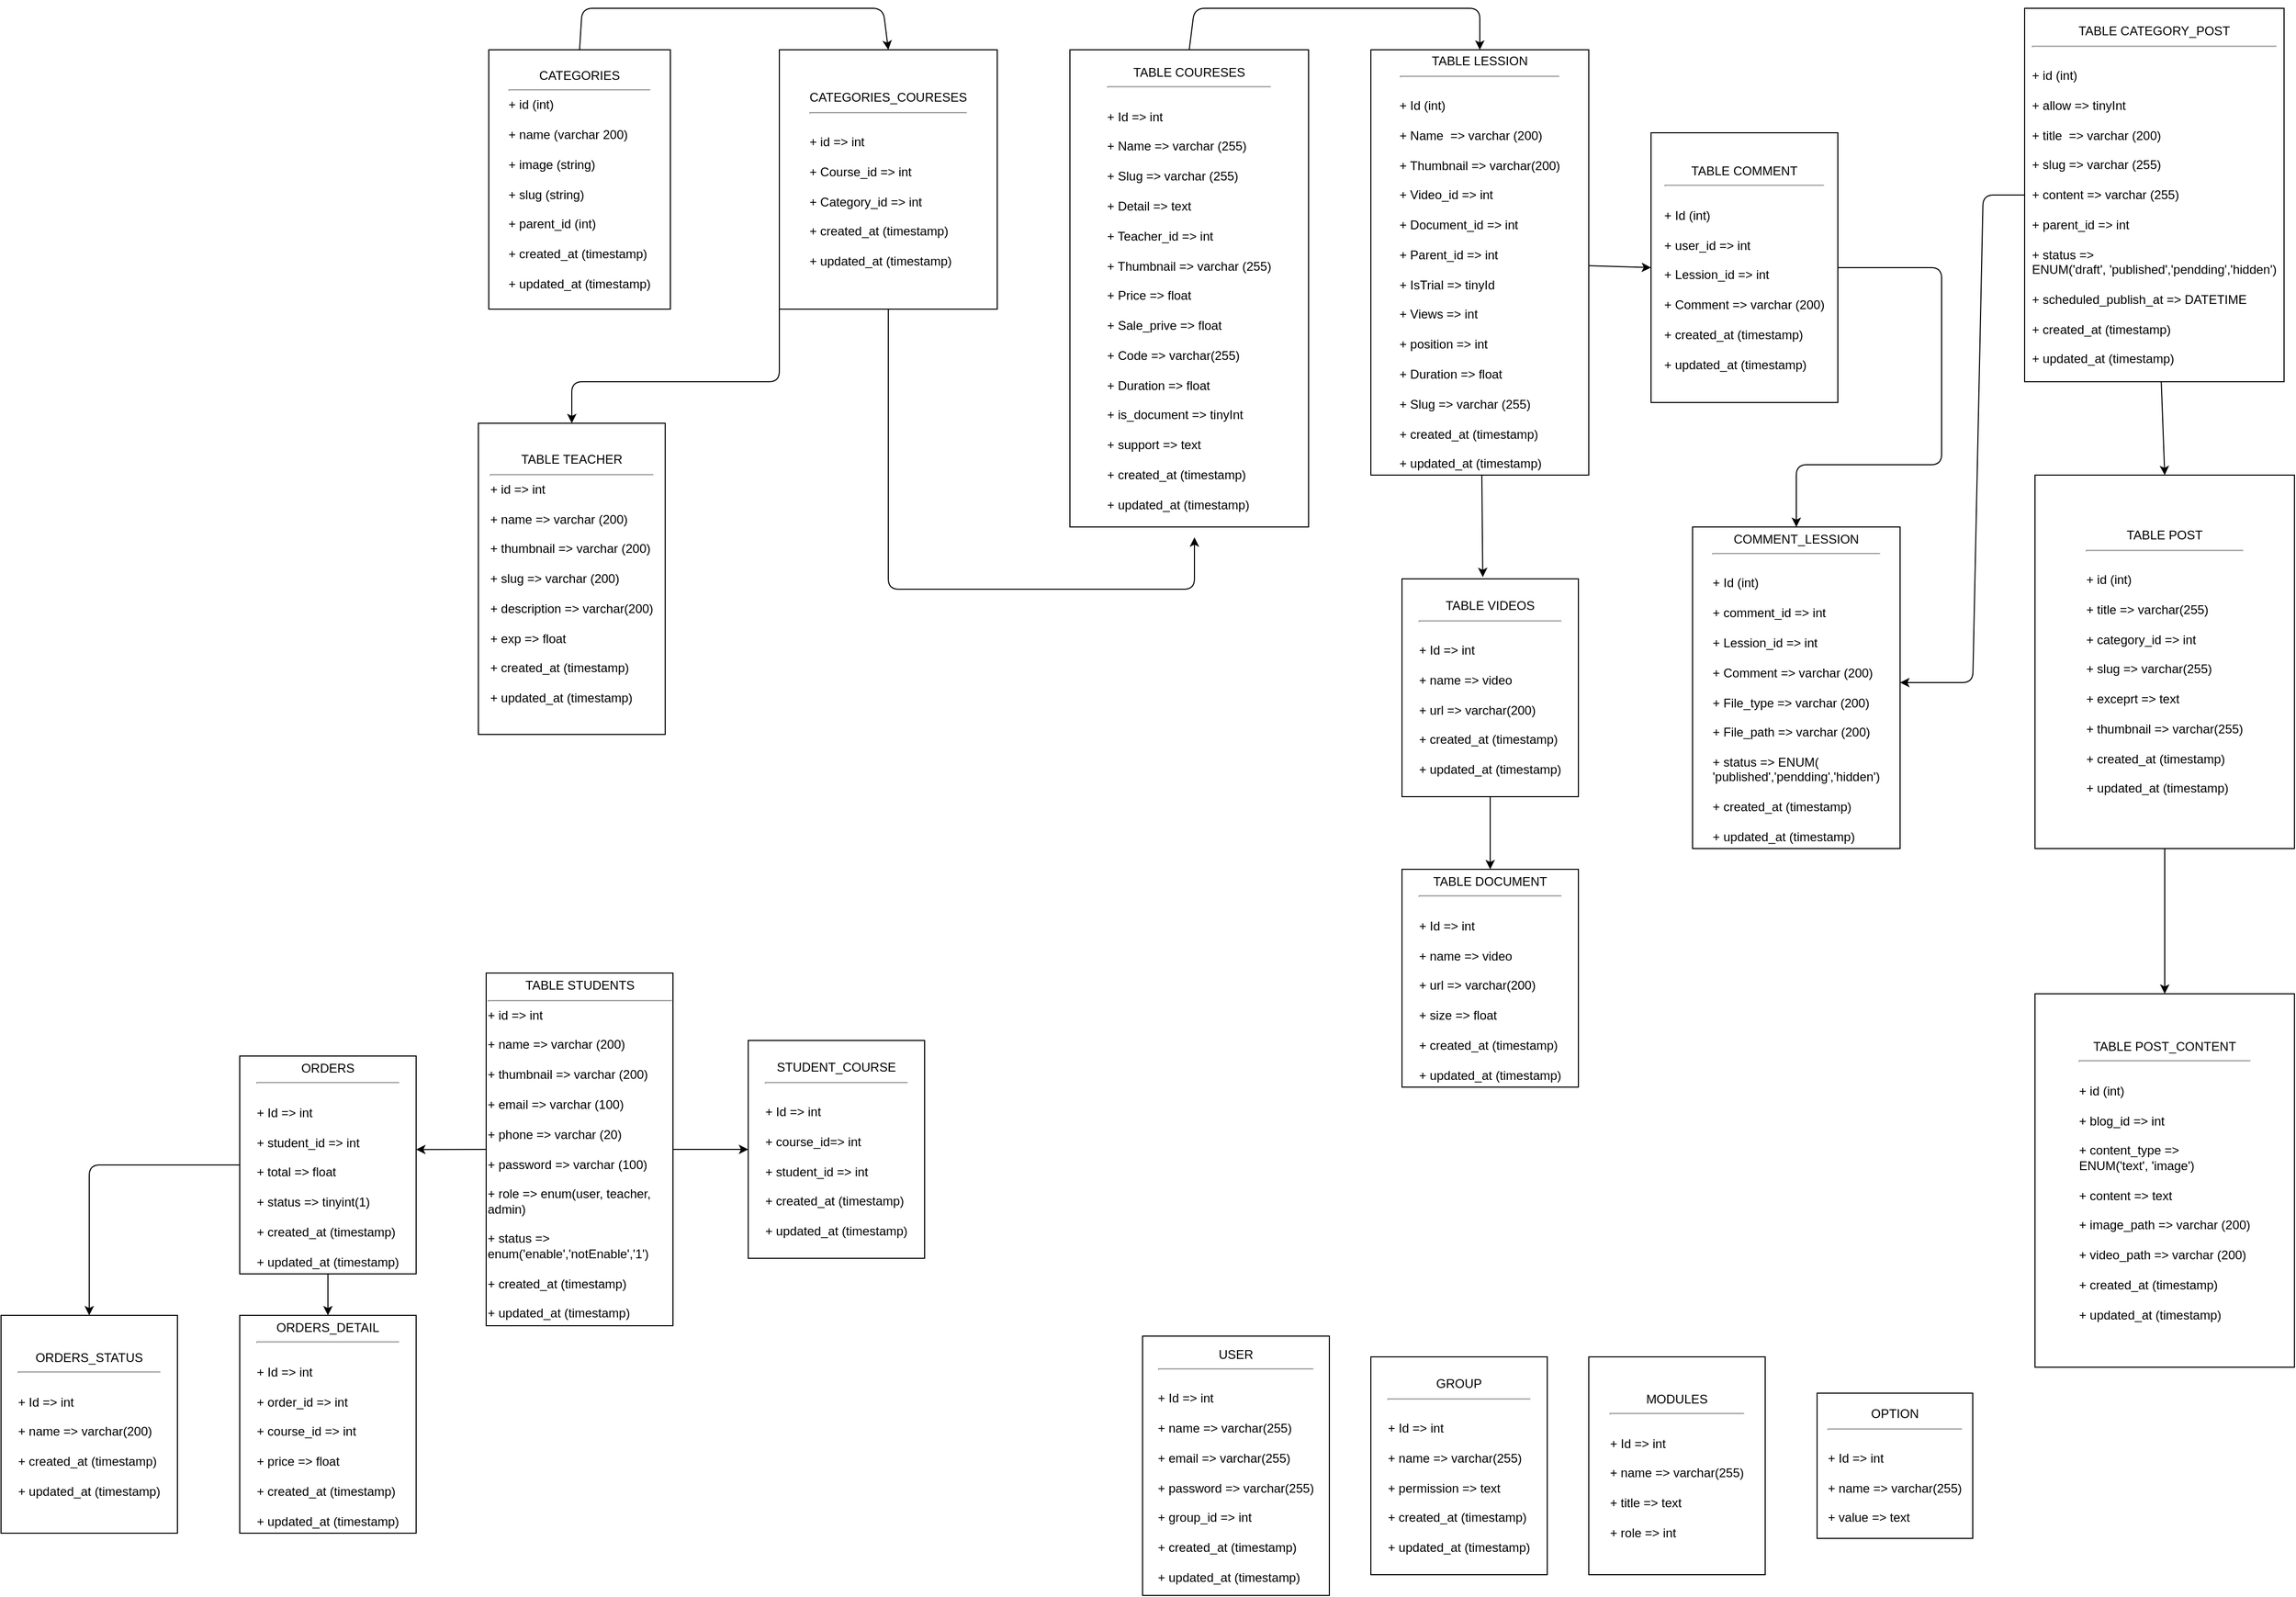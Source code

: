 <mxfile>
    <diagram id="4vdJWNgNjMjWWWtosURu" name="Page-1">
        <mxGraphModel dx="2766" dy="804" grid="1" gridSize="10" guides="1" tooltips="1" connect="1" arrows="1" fold="1" page="1" pageScale="1" pageWidth="850" pageHeight="1100" math="0" shadow="0">
            <root>
                <mxCell id="0"/>
                <mxCell id="1" parent="0"/>
                <mxCell id="6" style="edgeStyle=none;html=1;exitX=0.5;exitY=0;exitDx=0;exitDy=0;entryX=0.5;entryY=0;entryDx=0;entryDy=0;" parent="1" source="2" target="5" edge="1">
                    <mxGeometry relative="1" as="geometry">
                        <Array as="points">
                            <mxPoint x="-350" y="40"/>
                            <mxPoint x="-60" y="40"/>
                        </Array>
                    </mxGeometry>
                </mxCell>
                <mxCell id="2" value="&lt;div style=&quot;&quot;&gt;&lt;div style=&quot;&quot;&gt;&lt;span style=&quot;background-color: initial;&quot;&gt;CATEGORIES&lt;/span&gt;&lt;/div&gt;&lt;hr style=&quot;background-color: initial;&quot;&gt;&lt;span style=&quot;background-color: initial;&quot;&gt;&lt;div style=&quot;&quot;&gt;&lt;div style=&quot;text-align: left;&quot;&gt;&lt;span style=&quot;background-color: initial;&quot;&gt;+ id (int)&lt;/span&gt;&lt;/div&gt;&lt;div style=&quot;text-align: left;&quot;&gt;&lt;br&gt;&lt;/div&gt;&lt;span style=&quot;background-color: initial;&quot;&gt;&lt;div style=&quot;text-align: left;&quot;&gt;&lt;span style=&quot;background-color: initial;&quot;&gt;+ name (varchar 200)&lt;/span&gt;&lt;/div&gt;&lt;/span&gt;&lt;div style=&quot;text-align: left;&quot;&gt;&lt;br&gt;&lt;/div&gt;&lt;span style=&quot;background-color: initial;&quot;&gt;&lt;div style=&quot;text-align: left;&quot;&gt;&lt;span style=&quot;background-color: initial;&quot;&gt;+ image (string)&lt;/span&gt;&lt;/div&gt;&lt;/span&gt;&lt;div style=&quot;text-align: left;&quot;&gt;&lt;br&gt;&lt;/div&gt;&lt;span style=&quot;background-color: initial;&quot;&gt;&lt;div style=&quot;text-align: left;&quot;&gt;&lt;span style=&quot;background-color: initial;&quot;&gt;+ slug (string)&lt;/span&gt;&lt;/div&gt;&lt;/span&gt;&lt;div style=&quot;text-align: left;&quot;&gt;&lt;br&gt;&lt;/div&gt;&lt;span style=&quot;background-color: initial;&quot;&gt;&lt;div style=&quot;text-align: left;&quot;&gt;&lt;span style=&quot;background-color: initial;&quot;&gt;+ parent_id (int)&lt;/span&gt;&lt;/div&gt;&lt;/span&gt;&lt;div style=&quot;text-align: left;&quot;&gt;&lt;br&gt;&lt;/div&gt;&lt;span style=&quot;background-color: initial;&quot;&gt;&lt;div style=&quot;text-align: left;&quot;&gt;&lt;span style=&quot;background-color: initial;&quot;&gt;+ created_at (timestamp)&lt;/span&gt;&lt;/div&gt;&lt;/span&gt;&lt;div style=&quot;text-align: left;&quot;&gt;&lt;br&gt;&lt;/div&gt;&lt;span style=&quot;background-color: initial;&quot;&gt;&lt;div style=&quot;text-align: left;&quot;&gt;&lt;span style=&quot;background-color: initial;&quot;&gt;+ updated_at (timestamp)&lt;/span&gt;&lt;/div&gt;&lt;/span&gt;&lt;/div&gt;&lt;/span&gt;&lt;/div&gt;" style="rounded=0;whiteSpace=wrap;html=1;glass=0;align=center;" parent="1" vertex="1">
                    <mxGeometry x="-440" y="80" width="175" height="250" as="geometry"/>
                </mxCell>
                <mxCell id="11" style="edgeStyle=none;html=1;exitX=0.5;exitY=0;exitDx=0;exitDy=0;entryX=0.5;entryY=0;entryDx=0;entryDy=0;fontSize=12;" parent="1" source="3" target="4" edge="1">
                    <mxGeometry relative="1" as="geometry">
                        <Array as="points">
                            <mxPoint x="240" y="40"/>
                            <mxPoint x="515" y="40"/>
                        </Array>
                    </mxGeometry>
                </mxCell>
                <mxCell id="3" value="&lt;div style=&quot;&quot;&gt;&lt;span style=&quot;background-color: initial;&quot;&gt;TABLE COURESES&lt;/span&gt;&lt;/div&gt;&lt;hr&gt;&lt;div style=&quot;&quot;&gt;&lt;br&gt;&lt;/div&gt;&lt;div style=&quot;text-align: left;&quot;&gt;&lt;span style=&quot;background-color: initial;&quot;&gt;+ Id =&amp;gt; int&lt;/span&gt;&lt;/div&gt;&lt;div style=&quot;text-align: left;&quot;&gt;&lt;br&gt;&lt;/div&gt;&lt;div style=&quot;text-align: left;&quot;&gt;&lt;span style=&quot;background-color: initial;&quot;&gt;+ Name =&amp;gt; varchar (255)&lt;/span&gt;&lt;/div&gt;&lt;div style=&quot;text-align: left;&quot;&gt;&lt;br&gt;&lt;/div&gt;&lt;div style=&quot;text-align: left;&quot;&gt;&lt;span style=&quot;background-color: initial;&quot;&gt;+ Slug =&amp;gt; varchar (255)&lt;/span&gt;&lt;/div&gt;&lt;div style=&quot;text-align: left;&quot;&gt;&lt;br&gt;&lt;/div&gt;&lt;div style=&quot;text-align: left;&quot;&gt;&lt;span style=&quot;background-color: initial;&quot;&gt;+ Detail =&amp;gt; text&lt;/span&gt;&lt;/div&gt;&lt;div style=&quot;text-align: left;&quot;&gt;&lt;br&gt;&lt;/div&gt;&lt;div style=&quot;text-align: left;&quot;&gt;&lt;span style=&quot;background-color: initial;&quot;&gt;+ Teacher_id =&amp;gt; int&lt;/span&gt;&lt;/div&gt;&lt;div style=&quot;text-align: left;&quot;&gt;&lt;br&gt;&lt;/div&gt;&lt;div style=&quot;text-align: left;&quot;&gt;&lt;span style=&quot;background-color: initial;&quot;&gt;+ Thumbnail =&amp;gt; varchar (255)&lt;/span&gt;&lt;/div&gt;&lt;div style=&quot;text-align: left;&quot;&gt;&lt;br&gt;&lt;/div&gt;&lt;div style=&quot;text-align: left;&quot;&gt;&lt;span style=&quot;background-color: initial;&quot;&gt;+ Price =&amp;gt; float&lt;/span&gt;&lt;/div&gt;&lt;div style=&quot;text-align: left;&quot;&gt;&lt;br&gt;&lt;/div&gt;&lt;div style=&quot;text-align: left;&quot;&gt;&lt;span style=&quot;background-color: initial;&quot;&gt;+ Sale_prive =&amp;gt; float&lt;/span&gt;&lt;/div&gt;&lt;div style=&quot;text-align: left;&quot;&gt;&lt;br&gt;&lt;/div&gt;&lt;div style=&quot;text-align: left;&quot;&gt;&lt;span style=&quot;background-color: initial;&quot;&gt;+ Code =&amp;gt; varchar(255)&lt;/span&gt;&lt;/div&gt;&lt;div style=&quot;text-align: left;&quot;&gt;&lt;br&gt;&lt;/div&gt;&lt;div style=&quot;text-align: left;&quot;&gt;&lt;span style=&quot;background-color: initial;&quot;&gt;+ Duration =&amp;gt; float&lt;/span&gt;&lt;/div&gt;&lt;div style=&quot;text-align: left;&quot;&gt;&lt;br&gt;&lt;/div&gt;&lt;div style=&quot;text-align: left;&quot;&gt;&lt;span style=&quot;background-color: initial;&quot;&gt;+ is_document =&amp;gt; tinyInt&lt;/span&gt;&lt;/div&gt;&lt;div style=&quot;text-align: left;&quot;&gt;&lt;br&gt;&lt;/div&gt;&lt;div style=&quot;text-align: left;&quot;&gt;&lt;span style=&quot;background-color: initial;&quot;&gt;+ support =&amp;gt; text&lt;/span&gt;&lt;/div&gt;&lt;div style=&quot;text-align: left;&quot;&gt;&lt;br&gt;&lt;/div&gt;&lt;div style=&quot;text-align: left;&quot;&gt;&lt;span style=&quot;background-color: initial;&quot;&gt;+ created_at (timestamp)&lt;/span&gt;&lt;/div&gt;&lt;div style=&quot;text-align: left;&quot;&gt;&lt;br&gt;&lt;/div&gt;&lt;div style=&quot;text-align: left;&quot;&gt;&lt;span style=&quot;background-color: initial;&quot;&gt;+ updated_at (timestamp)&lt;/span&gt;&lt;/div&gt;" style="rounded=0;whiteSpace=wrap;html=1;align=center;" parent="1" vertex="1">
                    <mxGeometry x="120" y="80" width="230" height="460" as="geometry"/>
                </mxCell>
                <mxCell id="15" style="edgeStyle=none;html=1;entryX=0;entryY=0.5;entryDx=0;entryDy=0;fontSize=12;" parent="1" source="4" target="13" edge="1">
                    <mxGeometry relative="1" as="geometry"/>
                </mxCell>
                <mxCell id="20" style="edgeStyle=none;html=1;fontSize=12;entryX=0.458;entryY=-0.008;entryDx=0;entryDy=0;entryPerimeter=0;" parent="1" source="4" target="19" edge="1">
                    <mxGeometry relative="1" as="geometry"/>
                </mxCell>
                <mxCell id="4" value="TABLE LESSION&lt;hr&gt;&lt;br&gt;&lt;div style=&quot;text-align: left;&quot;&gt;&lt;span style=&quot;background-color: initial;&quot;&gt;+ Id (int)&lt;/span&gt;&lt;/div&gt;&lt;div style=&quot;text-align: left;&quot;&gt;&lt;br&gt;&lt;/div&gt;&lt;div style=&quot;text-align: left;&quot;&gt;&lt;span style=&quot;background-color: initial;&quot;&gt;+ Name&amp;nbsp; =&amp;gt; varchar (200)&lt;/span&gt;&lt;/div&gt;&lt;div style=&quot;text-align: left;&quot;&gt;&lt;br&gt;&lt;/div&gt;&lt;div style=&quot;text-align: left;&quot;&gt;&lt;span style=&quot;background-color: initial;&quot;&gt;+ Thumbnail =&amp;gt; varchar(200)&lt;/span&gt;&lt;/div&gt;&lt;div style=&quot;text-align: left;&quot;&gt;&lt;br&gt;&lt;/div&gt;&lt;div style=&quot;text-align: left;&quot;&gt;&lt;span style=&quot;background-color: initial;&quot;&gt;+ Video_id =&amp;gt; int&lt;/span&gt;&lt;/div&gt;&lt;div style=&quot;text-align: left;&quot;&gt;&lt;br&gt;&lt;/div&gt;&lt;div style=&quot;text-align: left;&quot;&gt;&lt;span style=&quot;background-color: initial;&quot;&gt;+ Document_id =&amp;gt; int&lt;/span&gt;&lt;/div&gt;&lt;div style=&quot;text-align: left;&quot;&gt;&lt;br&gt;&lt;/div&gt;&lt;div style=&quot;text-align: left;&quot;&gt;&lt;span style=&quot;background-color: initial;&quot;&gt;+ Parent_id =&amp;gt; int&lt;/span&gt;&lt;/div&gt;&lt;div style=&quot;text-align: left;&quot;&gt;&lt;br&gt;&lt;/div&gt;&lt;div style=&quot;text-align: left;&quot;&gt;&lt;span style=&quot;background-color: initial;&quot;&gt;+ IsTrial =&amp;gt; tinyId&lt;/span&gt;&lt;/div&gt;&lt;div style=&quot;text-align: left;&quot;&gt;&lt;br&gt;&lt;/div&gt;&lt;div style=&quot;text-align: left;&quot;&gt;&lt;span style=&quot;background-color: initial;&quot;&gt;+ Views =&amp;gt; int&lt;/span&gt;&lt;/div&gt;&lt;div style=&quot;text-align: left;&quot;&gt;&lt;br&gt;&lt;/div&gt;&lt;div style=&quot;text-align: left;&quot;&gt;&lt;span style=&quot;background-color: initial;&quot;&gt;+ position =&amp;gt; int&lt;/span&gt;&lt;/div&gt;&lt;div style=&quot;text-align: left;&quot;&gt;&lt;br&gt;&lt;/div&gt;&lt;div style=&quot;text-align: left;&quot;&gt;&lt;span style=&quot;background-color: initial;&quot;&gt;+ Duration =&amp;gt; float&lt;/span&gt;&lt;/div&gt;&lt;div style=&quot;text-align: left;&quot;&gt;&lt;span style=&quot;background-color: initial;&quot;&gt;&lt;br&gt;&lt;/span&gt;&lt;/div&gt;&lt;div style=&quot;text-align: left;&quot;&gt;+ Slug =&amp;gt; varchar (255)&lt;span style=&quot;background-color: initial;&quot;&gt;&lt;br&gt;&lt;/span&gt;&lt;/div&gt;&lt;div style=&quot;text-align: left;&quot;&gt;&lt;br&gt;&lt;/div&gt;&lt;div style=&quot;text-align: left;&quot;&gt;&lt;span style=&quot;background-color: initial;&quot;&gt;+ created_at (timestamp)&lt;/span&gt;&lt;/div&gt;&lt;div style=&quot;text-align: left;&quot;&gt;&lt;br&gt;&lt;/div&gt;&lt;div style=&quot;text-align: left;&quot;&gt;&lt;span style=&quot;background-color: initial;&quot;&gt;+ updated_at (timestamp)&lt;/span&gt;&lt;/div&gt;" style="rounded=0;whiteSpace=wrap;html=1;glass=0;" parent="1" vertex="1">
                    <mxGeometry x="410" y="80" width="210" height="410" as="geometry"/>
                </mxCell>
                <mxCell id="17" style="edgeStyle=none;html=1;exitX=0.5;exitY=1;exitDx=0;exitDy=0;fontSize=12;" parent="1" source="5" edge="1">
                    <mxGeometry relative="1" as="geometry">
                        <mxPoint x="240" y="550" as="targetPoint"/>
                        <Array as="points">
                            <mxPoint x="-55" y="600"/>
                            <mxPoint x="240" y="600"/>
                        </Array>
                    </mxGeometry>
                </mxCell>
                <mxCell id="18" style="edgeStyle=none;html=1;exitX=0;exitY=1;exitDx=0;exitDy=0;entryX=0.5;entryY=0;entryDx=0;entryDy=0;fontSize=12;" parent="1" source="5" target="10" edge="1">
                    <mxGeometry relative="1" as="geometry">
                        <Array as="points">
                            <mxPoint x="-160" y="400"/>
                            <mxPoint x="-360" y="400"/>
                        </Array>
                    </mxGeometry>
                </mxCell>
                <mxCell id="5" value="&lt;div style=&quot;&quot;&gt;&lt;span style=&quot;background-color: initial;&quot;&gt;CATEGORIES_COURESES&lt;/span&gt;&lt;/div&gt;&lt;hr&gt;&lt;br&gt;&lt;div style=&quot;text-align: left;&quot;&gt;&lt;span style=&quot;background-color: initial;&quot;&gt;+ id =&amp;gt; int&lt;/span&gt;&lt;/div&gt;&lt;div style=&quot;text-align: left;&quot;&gt;&lt;br&gt;&lt;/div&gt;&lt;div style=&quot;text-align: left;&quot;&gt;&lt;span style=&quot;background-color: initial;&quot;&gt;+ Course_id =&amp;gt; int&lt;/span&gt;&lt;/div&gt;&lt;div style=&quot;text-align: left;&quot;&gt;&lt;br&gt;&lt;/div&gt;&lt;div style=&quot;text-align: left;&quot;&gt;&lt;span style=&quot;background-color: initial;&quot;&gt;+ Category_id =&amp;gt; int&lt;/span&gt;&lt;/div&gt;&lt;div style=&quot;text-align: left;&quot;&gt;&lt;br&gt;&lt;/div&gt;&lt;div style=&quot;text-align: left;&quot;&gt;&lt;span style=&quot;background-color: initial;&quot;&gt;+ created_at (timestamp)&lt;/span&gt;&lt;/div&gt;&lt;div style=&quot;text-align: left;&quot;&gt;&lt;br&gt;&lt;/div&gt;&lt;div style=&quot;text-align: left;&quot;&gt;&lt;span style=&quot;background-color: initial;&quot;&gt;+ updated_at (timestamp)&lt;/span&gt;&lt;/div&gt;" style="rounded=0;whiteSpace=wrap;html=1;glass=0;align=center;" parent="1" vertex="1">
                    <mxGeometry x="-160" y="80" width="210" height="250" as="geometry"/>
                </mxCell>
                <mxCell id="10" value="TABLE TEACHER&lt;br&gt;&lt;hr&gt;&lt;div style=&quot;text-align: left;&quot;&gt;&lt;span style=&quot;background-color: initial;&quot;&gt;+ id =&amp;gt; int&lt;/span&gt;&lt;/div&gt;&lt;div style=&quot;text-align: left;&quot;&gt;&lt;br&gt;&lt;/div&gt;&lt;div style=&quot;text-align: left;&quot;&gt;&lt;span style=&quot;background-color: initial;&quot;&gt;+ name =&amp;gt; varchar (200)&lt;/span&gt;&lt;/div&gt;&lt;div style=&quot;text-align: left;&quot;&gt;&lt;br&gt;&lt;/div&gt;&lt;div style=&quot;text-align: left;&quot;&gt;&lt;span style=&quot;background-color: initial;&quot;&gt;+ thumbnail =&amp;gt; varchar (200)&lt;/span&gt;&lt;/div&gt;&lt;div style=&quot;text-align: left;&quot;&gt;&lt;br&gt;&lt;/div&gt;&lt;div style=&quot;text-align: left;&quot;&gt;&lt;span style=&quot;background-color: initial;&quot;&gt;+ slug =&amp;gt; varchar (200)&lt;/span&gt;&lt;/div&gt;&lt;div style=&quot;text-align: left;&quot;&gt;&lt;span style=&quot;background-color: initial;&quot;&gt;&lt;br&gt;&lt;/span&gt;&lt;/div&gt;&lt;div style=&quot;text-align: left;&quot;&gt;&lt;span style=&quot;background-color: initial;&quot;&gt;+ description =&amp;gt; varchar(200)&lt;/span&gt;&lt;/div&gt;&lt;div style=&quot;text-align: left;&quot;&gt;&lt;span style=&quot;background-color: initial;&quot;&gt;&lt;br&gt;&lt;/span&gt;&lt;/div&gt;&lt;div style=&quot;text-align: left;&quot;&gt;&lt;span style=&quot;background-color: initial;&quot;&gt;+ exp =&amp;gt; float&lt;/span&gt;&lt;/div&gt;&lt;div style=&quot;text-align: left;&quot;&gt;&lt;br&gt;&lt;/div&gt;&lt;div style=&quot;text-align: left;&quot;&gt;&lt;span style=&quot;background-color: initial;&quot;&gt;+ created_at (timestamp)&lt;/span&gt;&lt;/div&gt;&lt;div style=&quot;text-align: left;&quot;&gt;&lt;br&gt;&lt;/div&gt;&lt;div style=&quot;text-align: left;&quot;&gt;&lt;span style=&quot;background-color: initial;&quot;&gt;+ updated_at (timestamp)&lt;/span&gt;&lt;/div&gt;" style="rounded=0;whiteSpace=wrap;html=1;glass=0;" parent="1" vertex="1">
                    <mxGeometry x="-450" y="440" width="180" height="300" as="geometry"/>
                </mxCell>
                <mxCell id="16" style="edgeStyle=none;html=1;entryX=0.5;entryY=0;entryDx=0;entryDy=0;fontSize=12;exitX=1;exitY=0.5;exitDx=0;exitDy=0;" parent="1" source="13" target="14" edge="1">
                    <mxGeometry relative="1" as="geometry">
                        <Array as="points">
                            <mxPoint x="960" y="290"/>
                            <mxPoint x="960" y="480"/>
                            <mxPoint x="820" y="480"/>
                        </Array>
                    </mxGeometry>
                </mxCell>
                <mxCell id="13" value="TABLE COMMENT&lt;hr&gt;&lt;br&gt;&lt;div style=&quot;text-align: left;&quot;&gt;&lt;span style=&quot;background-color: initial;&quot;&gt;+ Id (int)&lt;/span&gt;&lt;/div&gt;&lt;div style=&quot;text-align: left;&quot;&gt;&lt;br&gt;&lt;/div&gt;&lt;div style=&quot;text-align: left;&quot;&gt;&lt;span style=&quot;background-color: initial;&quot;&gt;+ user_id =&amp;gt; int&lt;/span&gt;&lt;/div&gt;&lt;div style=&quot;text-align: left;&quot;&gt;&lt;br&gt;&lt;/div&gt;&lt;div style=&quot;text-align: left;&quot;&gt;&lt;span style=&quot;background-color: initial;&quot;&gt;+ Lession_id =&amp;gt; int&lt;/span&gt;&lt;/div&gt;&lt;div style=&quot;text-align: left;&quot;&gt;&lt;br&gt;&lt;/div&gt;&lt;div style=&quot;text-align: left;&quot;&gt;+ Comment =&amp;gt; varchar (200)&lt;/div&gt;&lt;div style=&quot;text-align: left;&quot;&gt;&lt;br&gt;&lt;/div&gt;&lt;div style=&quot;text-align: left;&quot;&gt;&lt;span style=&quot;background-color: initial;&quot;&gt;+ created_at (timestamp)&lt;/span&gt;&lt;/div&gt;&lt;div style=&quot;text-align: left;&quot;&gt;&lt;br&gt;&lt;/div&gt;&lt;div style=&quot;text-align: left;&quot;&gt;&lt;span style=&quot;background-color: initial;&quot;&gt;+ updated_at (timestamp)&lt;/span&gt;&lt;/div&gt;" style="rounded=0;whiteSpace=wrap;html=1;glass=0;" parent="1" vertex="1">
                    <mxGeometry x="680" y="160" width="180" height="260" as="geometry"/>
                </mxCell>
                <mxCell id="14" value="COMMENT_LESSION&lt;hr&gt;&lt;br&gt;&lt;div style=&quot;text-align: left;&quot;&gt;&lt;span style=&quot;background-color: initial;&quot;&gt;+ Id (int)&lt;/span&gt;&lt;/div&gt;&lt;div style=&quot;text-align: left;&quot;&gt;&lt;br&gt;&lt;/div&gt;&lt;div style=&quot;text-align: left;&quot;&gt;&lt;span style=&quot;background-color: initial;&quot;&gt;+ comment_id =&amp;gt; int&lt;/span&gt;&lt;/div&gt;&lt;div style=&quot;text-align: left;&quot;&gt;&lt;br&gt;&lt;/div&gt;&lt;div style=&quot;text-align: left;&quot;&gt;&lt;span style=&quot;background-color: initial;&quot;&gt;+ Lession_id =&amp;gt; int&lt;/span&gt;&lt;/div&gt;&lt;div style=&quot;text-align: left;&quot;&gt;&lt;br&gt;&lt;/div&gt;&lt;div style=&quot;text-align: left;&quot;&gt;+ Comment =&amp;gt; varchar (200)&lt;/div&gt;&lt;div style=&quot;text-align: left;&quot;&gt;&lt;br&gt;&lt;/div&gt;&lt;div style=&quot;text-align: left;&quot;&gt;+ File_type =&amp;gt; varchar (200)&lt;/div&gt;&lt;div style=&quot;text-align: left;&quot;&gt;&lt;br&gt;&lt;/div&gt;&lt;div style=&quot;text-align: left;&quot;&gt;+ File_path =&amp;gt; varchar (200)&lt;/div&gt;&lt;div style=&quot;text-align: left;&quot;&gt;&lt;br&gt;&lt;/div&gt;&lt;div style=&quot;text-align: left;&quot;&gt;+ status =&amp;gt; ENUM(&lt;/div&gt;'published','pendding','hidden')&lt;div style=&quot;text-align: left;&quot;&gt;&lt;br&gt;&lt;/div&gt;&lt;div style=&quot;text-align: left;&quot;&gt;&lt;span style=&quot;background-color: initial;&quot;&gt;+ created_at (timestamp)&lt;/span&gt;&lt;/div&gt;&lt;div style=&quot;text-align: left;&quot;&gt;&lt;br&gt;&lt;/div&gt;&lt;div style=&quot;text-align: left;&quot;&gt;&lt;span style=&quot;background-color: initial;&quot;&gt;+ updated_at (timestamp)&lt;/span&gt;&lt;/div&gt;" style="rounded=0;whiteSpace=wrap;html=1;glass=0;" parent="1" vertex="1">
                    <mxGeometry x="720" y="540" width="200" height="310" as="geometry"/>
                </mxCell>
                <mxCell id="22" style="edgeStyle=none;html=1;entryX=0.5;entryY=0;entryDx=0;entryDy=0;fontSize=12;" parent="1" source="19" target="21" edge="1">
                    <mxGeometry relative="1" as="geometry"/>
                </mxCell>
                <mxCell id="19" value="TABLE VIDEOS&lt;hr&gt;&lt;br&gt;&lt;div style=&quot;text-align: left;&quot;&gt;&lt;span style=&quot;background-color: initial;&quot;&gt;+ Id =&amp;gt; int&lt;/span&gt;&lt;/div&gt;&lt;div style=&quot;text-align: left;&quot;&gt;&lt;br&gt;&lt;/div&gt;&lt;div style=&quot;text-align: left;&quot;&gt;&lt;span style=&quot;background-color: initial;&quot;&gt;+ name =&amp;gt; video&lt;/span&gt;&lt;/div&gt;&lt;div style=&quot;text-align: left;&quot;&gt;&lt;span style=&quot;background-color: initial;&quot;&gt;&lt;br&gt;&lt;/span&gt;&lt;/div&gt;&lt;div style=&quot;text-align: left;&quot;&gt;&lt;span style=&quot;background-color: initial;&quot;&gt;+ url =&amp;gt; varchar(200)&lt;/span&gt;&lt;/div&gt;&lt;div style=&quot;text-align: left;&quot;&gt;&lt;br&gt;&lt;/div&gt;&lt;div style=&quot;text-align: left;&quot;&gt;&lt;span style=&quot;background-color: initial;&quot;&gt;+ created_at (timestamp)&lt;/span&gt;&lt;/div&gt;&lt;div style=&quot;text-align: left;&quot;&gt;&lt;br&gt;&lt;/div&gt;&lt;div style=&quot;text-align: left;&quot;&gt;&lt;span style=&quot;background-color: initial;&quot;&gt;+ updated_at (timestamp)&lt;/span&gt;&lt;/div&gt;" style="rounded=0;whiteSpace=wrap;html=1;glass=0;" parent="1" vertex="1">
                    <mxGeometry x="440" y="590" width="170" height="210" as="geometry"/>
                </mxCell>
                <mxCell id="21" value="TABLE DOCUMENT&lt;hr&gt;&lt;br&gt;&lt;div style=&quot;text-align: left;&quot;&gt;&lt;span style=&quot;background-color: initial;&quot;&gt;+ Id =&amp;gt; int&lt;/span&gt;&lt;/div&gt;&lt;div style=&quot;text-align: left;&quot;&gt;&lt;br&gt;&lt;/div&gt;&lt;div style=&quot;text-align: left;&quot;&gt;&lt;span style=&quot;background-color: initial;&quot;&gt;+ name =&amp;gt; video&lt;/span&gt;&lt;/div&gt;&lt;div style=&quot;text-align: left;&quot;&gt;&lt;span style=&quot;background-color: initial;&quot;&gt;&lt;br&gt;&lt;/span&gt;&lt;/div&gt;&lt;div style=&quot;text-align: left;&quot;&gt;&lt;span style=&quot;background-color: initial;&quot;&gt;+ url =&amp;gt; varchar(200)&lt;/span&gt;&lt;/div&gt;&lt;div style=&quot;text-align: left;&quot;&gt;&lt;br&gt;&lt;/div&gt;&lt;div style=&quot;text-align: left;&quot;&gt;+ size =&amp;gt; float&lt;/div&gt;&lt;div style=&quot;text-align: left;&quot;&gt;&lt;br&gt;&lt;/div&gt;&lt;div style=&quot;text-align: left;&quot;&gt;&lt;span style=&quot;background-color: initial;&quot;&gt;+ created_at (timestamp)&lt;/span&gt;&lt;/div&gt;&lt;div style=&quot;text-align: left;&quot;&gt;&lt;br&gt;&lt;/div&gt;&lt;div style=&quot;text-align: left;&quot;&gt;&lt;span style=&quot;background-color: initial;&quot;&gt;+ updated_at (timestamp)&lt;/span&gt;&lt;/div&gt;" style="rounded=0;whiteSpace=wrap;html=1;glass=0;" parent="1" vertex="1">
                    <mxGeometry x="440" y="870" width="170" height="210" as="geometry"/>
                </mxCell>
                <mxCell id="25" style="edgeStyle=none;html=1;entryX=0.5;entryY=0;entryDx=0;entryDy=0;fontSize=12;startArrow=none;" parent="1" source="31" target="24" edge="1">
                    <mxGeometry relative="1" as="geometry"/>
                </mxCell>
                <mxCell id="27" style="edgeStyle=none;html=1;exitX=0;exitY=0.5;exitDx=0;exitDy=0;fontSize=12;" parent="1" source="23" edge="1">
                    <mxGeometry relative="1" as="geometry">
                        <mxPoint x="920" y="690.0" as="targetPoint"/>
                        <Array as="points">
                            <mxPoint x="1000" y="220"/>
                            <mxPoint x="990" y="690"/>
                        </Array>
                    </mxGeometry>
                </mxCell>
                <mxCell id="33" style="edgeStyle=none;html=1;entryX=0.5;entryY=0;entryDx=0;entryDy=0;" edge="1" parent="1" source="23" target="31">
                    <mxGeometry relative="1" as="geometry"/>
                </mxCell>
                <mxCell id="23" value="TABLE CATEGORY_POST&lt;hr&gt;&lt;br&gt;&lt;div style=&quot;text-align: left;&quot;&gt;&lt;span style=&quot;background-color: initial;&quot;&gt;+ id (int)&lt;/span&gt;&lt;/div&gt;&lt;div style=&quot;text-align: left;&quot;&gt;&lt;span style=&quot;background-color: initial;&quot;&gt;&lt;br&gt;&lt;/span&gt;&lt;/div&gt;&lt;div style=&quot;text-align: left;&quot;&gt;&lt;span style=&quot;background-color: initial;&quot;&gt;+ allow =&amp;gt; tinyInt&lt;/span&gt;&lt;/div&gt;&lt;div style=&quot;text-align: left;&quot;&gt;&lt;br&gt;&lt;/div&gt;&lt;div style=&quot;text-align: left;&quot;&gt;&lt;span style=&quot;background-color: initial;&quot;&gt;+ title&amp;nbsp; =&amp;gt; varchar (200)&lt;/span&gt;&lt;/div&gt;&lt;div style=&quot;text-align: left;&quot;&gt;&lt;span style=&quot;background-color: initial;&quot;&gt;&lt;br&gt;&lt;/span&gt;&lt;/div&gt;&lt;div style=&quot;text-align: left;&quot;&gt;+ slug =&amp;gt; varchar (255)&lt;span style=&quot;background-color: initial;&quot;&gt;&lt;br&gt;&lt;/span&gt;&lt;/div&gt;&lt;div style=&quot;text-align: left;&quot;&gt;&lt;br&gt;&lt;/div&gt;&lt;div style=&quot;text-align: left;&quot;&gt;+ content =&amp;gt; varchar (255)&lt;/div&gt;&lt;div style=&quot;text-align: left;&quot;&gt;&lt;br&gt;&lt;/div&gt;&lt;div style=&quot;text-align: left;&quot;&gt;+ parent_id =&amp;gt; int&lt;/div&gt;&lt;div style=&quot;text-align: left;&quot;&gt;&lt;br&gt;&lt;/div&gt;&lt;div style=&quot;text-align: left;&quot;&gt;+&amp;nbsp;status =&amp;gt;&amp;nbsp;&lt;/div&gt;ENUM(&lt;span class=&quot;hljs-string&quot;&gt;'draft'&lt;/span&gt;, &lt;span class=&quot;hljs-string&quot;&gt;'published','pendding','hidden'&lt;/span&gt;)&lt;div style=&quot;text-align: left;&quot;&gt;&lt;br&gt;&lt;/div&gt;&lt;div style=&quot;text-align: left;&quot;&gt;+&amp;nbsp;scheduled_publish_at =&amp;gt; DATETIME&lt;/div&gt;&lt;div style=&quot;text-align: left;&quot;&gt;&lt;br&gt;&lt;/div&gt;&lt;div style=&quot;text-align: left;&quot;&gt;&lt;span style=&quot;background-color: initial;&quot;&gt;+ created_at (timestamp)&lt;/span&gt;&lt;/div&gt;&lt;div style=&quot;text-align: left;&quot;&gt;&lt;br&gt;&lt;/div&gt;&lt;div style=&quot;text-align: left;&quot;&gt;&lt;span style=&quot;background-color: initial;&quot;&gt;+ updated_at (timestamp)&lt;/span&gt;&lt;/div&gt;" style="rounded=0;whiteSpace=wrap;html=1;glass=0;" parent="1" vertex="1">
                    <mxGeometry x="1040" y="40" width="250" height="360" as="geometry"/>
                </mxCell>
                <mxCell id="24" value="TABLE POST_CONTENT&lt;hr&gt;&lt;br&gt;&lt;div style=&quot;text-align: left;&quot;&gt;&lt;span style=&quot;background-color: initial;&quot;&gt;+ id (int)&lt;/span&gt;&lt;/div&gt;&lt;div style=&quot;text-align: left;&quot;&gt;&lt;br&gt;&lt;/div&gt;&lt;div style=&quot;text-align: left;&quot;&gt;&lt;span style=&quot;background-color: initial;&quot;&gt;+ blog_id =&amp;gt; int&lt;/span&gt;&lt;/div&gt;&lt;div style=&quot;text-align: left;&quot;&gt;&lt;span style=&quot;background-color: initial;&quot;&gt;&lt;br&gt;&lt;/span&gt;&lt;/div&gt;&lt;div style=&quot;text-align: left;&quot;&gt;+ content_type =&amp;gt;&amp;nbsp;&lt;/div&gt;&lt;div style=&quot;text-align: left;&quot;&gt;&lt;span style=&quot;background-color: initial;&quot;&gt;ENUM(&lt;/span&gt;&lt;span style=&quot;background-color: initial;&quot; class=&quot;hljs-string&quot;&gt;'text'&lt;/span&gt;&lt;span style=&quot;background-color: initial;&quot;&gt;, &lt;/span&gt;&lt;span style=&quot;background-color: initial;&quot; class=&quot;hljs-string&quot;&gt;'image'&lt;/span&gt;&lt;span style=&quot;background-color: initial;&quot;&gt;)&lt;/span&gt;&lt;/div&gt;&lt;div style=&quot;text-align: left;&quot;&gt;&lt;br&gt;&lt;/div&gt;&lt;div style=&quot;text-align: left;&quot;&gt;&lt;span style=&quot;background-color: initial;&quot;&gt;+&amp;nbsp;content =&amp;gt; text&lt;/span&gt;&lt;/div&gt;&lt;div style=&quot;text-align: left;&quot;&gt;&lt;br&gt;&lt;/div&gt;&lt;div style=&quot;text-align: left;&quot;&gt;&lt;span style=&quot;background-color: initial;&quot;&gt;+&amp;nbsp;image_path =&amp;gt; varchar (200)&lt;/span&gt;&lt;/div&gt;&lt;div style=&quot;text-align: left;&quot;&gt;&lt;br&gt;&lt;/div&gt;&lt;div style=&quot;text-align: left;&quot;&gt;&lt;span style=&quot;background-color: initial;&quot;&gt;+ video_path =&amp;gt; varchar (200)&lt;/span&gt;&lt;/div&gt;&lt;div style=&quot;text-align: left;&quot;&gt;&lt;br&gt;&lt;/div&gt;&lt;div style=&quot;text-align: left;&quot;&gt;&lt;span style=&quot;background-color: initial;&quot;&gt;+ created_at (timestamp)&lt;/span&gt;&lt;/div&gt;&lt;div style=&quot;text-align: left;&quot;&gt;&lt;br&gt;&lt;/div&gt;&lt;div style=&quot;text-align: left;&quot;&gt;&lt;span style=&quot;background-color: initial;&quot;&gt;+ updated_at (timestamp)&lt;/span&gt;&lt;/div&gt;" style="rounded=0;whiteSpace=wrap;html=1;glass=0;" parent="1" vertex="1">
                    <mxGeometry x="1050" y="990" width="250" height="360" as="geometry"/>
                </mxCell>
                <mxCell id="30" style="edgeStyle=none;html=1;exitX=1;exitY=0.5;exitDx=0;exitDy=0;entryX=0;entryY=0.5;entryDx=0;entryDy=0;fontSize=12;" parent="1" source="28" target="29" edge="1">
                    <mxGeometry relative="1" as="geometry"/>
                </mxCell>
                <mxCell id="37" style="edgeStyle=none;html=1;entryX=1;entryY=0.429;entryDx=0;entryDy=0;entryPerimeter=0;" edge="1" parent="1" source="28" target="34">
                    <mxGeometry relative="1" as="geometry"/>
                </mxCell>
                <mxCell id="28" value="TABLE STUDENTS&lt;br&gt;&lt;hr&gt;&lt;div style=&quot;text-align: left;&quot;&gt;&lt;span style=&quot;background-color: initial;&quot;&gt;+ id =&amp;gt; int&lt;/span&gt;&lt;/div&gt;&lt;div style=&quot;text-align: left;&quot;&gt;&lt;br&gt;&lt;/div&gt;&lt;div style=&quot;text-align: left;&quot;&gt;&lt;span style=&quot;background-color: initial;&quot;&gt;+ name =&amp;gt; varchar (200)&lt;/span&gt;&lt;/div&gt;&lt;div style=&quot;text-align: left;&quot;&gt;&lt;br&gt;&lt;/div&gt;&lt;div style=&quot;text-align: left;&quot;&gt;&lt;span style=&quot;background-color: initial;&quot;&gt;+ thumbnail =&amp;gt; varchar (200)&lt;/span&gt;&lt;/div&gt;&lt;div style=&quot;text-align: left;&quot;&gt;&lt;br&gt;&lt;/div&gt;&lt;div style=&quot;text-align: left;&quot;&gt;+ email =&amp;gt; varchar (100)&lt;/div&gt;&lt;div style=&quot;text-align: left;&quot;&gt;&lt;br&gt;&lt;/div&gt;&lt;div style=&quot;text-align: left;&quot;&gt;+ phone =&amp;gt; varchar (20)&lt;/div&gt;&lt;div style=&quot;text-align: left;&quot;&gt;&lt;br&gt;&lt;/div&gt;&lt;div style=&quot;text-align: left;&quot;&gt;+ password =&amp;gt; varchar (100)&lt;/div&gt;&lt;div style=&quot;text-align: left;&quot;&gt;&lt;br&gt;&lt;/div&gt;&lt;div style=&quot;text-align: left;&quot;&gt;+ role =&amp;gt; enum(user, teacher, admin)&lt;/div&gt;&lt;div style=&quot;text-align: left;&quot;&gt;&lt;br&gt;&lt;/div&gt;&lt;div style=&quot;text-align: left;&quot;&gt;+ status =&amp;gt; enum('enable','notEnable','1')&lt;/div&gt;&lt;div style=&quot;text-align: left;&quot;&gt;&lt;br&gt;&lt;/div&gt;&lt;div style=&quot;text-align: left;&quot;&gt;&lt;span style=&quot;background-color: initial;&quot;&gt;+ created_at (timestamp)&lt;/span&gt;&lt;/div&gt;&lt;div style=&quot;text-align: left;&quot;&gt;&lt;br&gt;&lt;/div&gt;&lt;div style=&quot;text-align: left;&quot;&gt;&lt;span style=&quot;background-color: initial;&quot;&gt;+ updated_at (timestamp)&lt;/span&gt;&lt;/div&gt;" style="rounded=0;whiteSpace=wrap;html=1;glass=0;" parent="1" vertex="1">
                    <mxGeometry x="-442.5" y="970" width="180" height="340" as="geometry"/>
                </mxCell>
                <mxCell id="29" value="STUDENT_COURSE&lt;hr&gt;&lt;br&gt;&lt;div style=&quot;text-align: left;&quot;&gt;&lt;span style=&quot;background-color: initial;&quot;&gt;+ Id =&amp;gt; int&lt;/span&gt;&lt;/div&gt;&lt;div style=&quot;text-align: left;&quot;&gt;&lt;br&gt;&lt;/div&gt;&lt;div style=&quot;text-align: left;&quot;&gt;&lt;span style=&quot;background-color: initial;&quot;&gt;+ course_id=&amp;gt; int&lt;/span&gt;&lt;/div&gt;&lt;div style=&quot;text-align: left;&quot;&gt;&lt;span style=&quot;background-color: initial;&quot;&gt;&lt;br&gt;&lt;/span&gt;&lt;/div&gt;&lt;div style=&quot;text-align: left;&quot;&gt;&lt;span style=&quot;background-color: initial;&quot;&gt;+ student_id =&amp;gt; int&lt;/span&gt;&lt;/div&gt;&lt;div style=&quot;text-align: left;&quot;&gt;&lt;br&gt;&lt;/div&gt;&lt;div style=&quot;text-align: left;&quot;&gt;&lt;span style=&quot;background-color: initial;&quot;&gt;+ created_at (timestamp)&lt;/span&gt;&lt;/div&gt;&lt;div style=&quot;text-align: left;&quot;&gt;&lt;br&gt;&lt;/div&gt;&lt;div style=&quot;text-align: left;&quot;&gt;&lt;span style=&quot;background-color: initial;&quot;&gt;+ updated_at (timestamp)&lt;/span&gt;&lt;/div&gt;" style="rounded=0;whiteSpace=wrap;html=1;glass=0;" parent="1" vertex="1">
                    <mxGeometry x="-190" y="1035" width="170" height="210" as="geometry"/>
                </mxCell>
                <mxCell id="31" value="TABLE POST&lt;hr&gt;&lt;br&gt;&lt;div style=&quot;text-align: left;&quot;&gt;&lt;span style=&quot;background-color: initial;&quot;&gt;+ id (int)&lt;/span&gt;&lt;/div&gt;&lt;div style=&quot;text-align: left;&quot;&gt;&lt;span style=&quot;background-color: initial;&quot;&gt;&lt;br&gt;&lt;/span&gt;&lt;/div&gt;&lt;div style=&quot;text-align: left;&quot;&gt;&lt;span style=&quot;background-color: initial;&quot;&gt;+ title =&amp;gt; varchar(255)&lt;/span&gt;&lt;/div&gt;&lt;div style=&quot;text-align: left;&quot;&gt;&lt;br&gt;&lt;/div&gt;&lt;div style=&quot;text-align: left;&quot;&gt;&lt;span style=&quot;background-color: initial;&quot;&gt;+ category_id =&amp;gt; int&lt;/span&gt;&lt;/div&gt;&lt;div style=&quot;text-align: left;&quot;&gt;&lt;span style=&quot;background-color: initial;&quot;&gt;&lt;br&gt;&lt;/span&gt;&lt;/div&gt;&lt;div style=&quot;text-align: left;&quot;&gt;&lt;span style=&quot;background-color: initial;&quot;&gt;+ slug =&amp;gt; varchar(255)&lt;/span&gt;&lt;/div&gt;&lt;div style=&quot;text-align: left;&quot;&gt;&lt;span style=&quot;background-color: initial;&quot;&gt;&lt;br&gt;&lt;/span&gt;&lt;/div&gt;&lt;div style=&quot;text-align: left;&quot;&gt;+ exceprt =&amp;gt; text&lt;/div&gt;&lt;div style=&quot;text-align: left;&quot;&gt;&lt;br&gt;&lt;/div&gt;&lt;div style=&quot;text-align: left;&quot;&gt;+ thumbnail =&amp;gt; varchar(255)&lt;/div&gt;&lt;div style=&quot;text-align: left;&quot;&gt;&lt;br&gt;&lt;/div&gt;&lt;div style=&quot;text-align: left;&quot;&gt;&lt;span style=&quot;background-color: initial;&quot;&gt;+ created_at (timestamp)&lt;/span&gt;&lt;/div&gt;&lt;div style=&quot;text-align: left;&quot;&gt;&lt;br&gt;&lt;/div&gt;&lt;div style=&quot;text-align: left;&quot;&gt;&lt;span style=&quot;background-color: initial;&quot;&gt;+ updated_at (timestamp)&lt;/span&gt;&lt;/div&gt;" style="rounded=0;whiteSpace=wrap;html=1;glass=0;" vertex="1" parent="1">
                    <mxGeometry x="1050" y="490" width="250" height="360" as="geometry"/>
                </mxCell>
                <mxCell id="38" style="edgeStyle=none;html=1;entryX=0.5;entryY=0;entryDx=0;entryDy=0;" edge="1" parent="1" source="34" target="36">
                    <mxGeometry relative="1" as="geometry"/>
                </mxCell>
                <mxCell id="40" style="edgeStyle=none;html=1;entryX=0.5;entryY=0;entryDx=0;entryDy=0;" edge="1" parent="1" source="34" target="39">
                    <mxGeometry relative="1" as="geometry">
                        <Array as="points">
                            <mxPoint x="-825" y="1155"/>
                        </Array>
                    </mxGeometry>
                </mxCell>
                <mxCell id="34" value="ORDERS&lt;hr&gt;&lt;br&gt;&lt;div style=&quot;text-align: left;&quot;&gt;&lt;span style=&quot;background-color: initial;&quot;&gt;+ Id =&amp;gt; int&lt;/span&gt;&lt;/div&gt;&lt;div style=&quot;text-align: left;&quot;&gt;&lt;span style=&quot;background-color: initial;&quot;&gt;&lt;br&gt;&lt;/span&gt;&lt;/div&gt;&lt;div style=&quot;text-align: left;&quot;&gt;&lt;span style=&quot;background-color: initial;&quot;&gt;+ student_id =&amp;gt; int&lt;/span&gt;&lt;/div&gt;&lt;div style=&quot;text-align: left;&quot;&gt;&lt;span style=&quot;background-color: initial;&quot;&gt;&lt;br&gt;&lt;/span&gt;&lt;/div&gt;&lt;div style=&quot;text-align: left;&quot;&gt;&lt;span style=&quot;background-color: initial;&quot;&gt;+ total =&amp;gt; float&lt;/span&gt;&lt;/div&gt;&lt;div style=&quot;text-align: left;&quot;&gt;&lt;br&gt;&lt;/div&gt;&lt;div style=&quot;text-align: left;&quot;&gt;+ status =&amp;gt; tinyint(1)&lt;/div&gt;&lt;div style=&quot;text-align: left;&quot;&gt;&lt;br&gt;&lt;/div&gt;&lt;div style=&quot;text-align: left;&quot;&gt;&lt;span style=&quot;background-color: initial;&quot;&gt;+ created_at (timestamp)&lt;/span&gt;&lt;/div&gt;&lt;div style=&quot;text-align: left;&quot;&gt;&lt;br&gt;&lt;/div&gt;&lt;div style=&quot;text-align: left;&quot;&gt;&lt;span style=&quot;background-color: initial;&quot;&gt;+ updated_at (timestamp)&lt;/span&gt;&lt;/div&gt;" style="rounded=0;whiteSpace=wrap;html=1;glass=0;" vertex="1" parent="1">
                    <mxGeometry x="-680" y="1050" width="170" height="210" as="geometry"/>
                </mxCell>
                <mxCell id="36" value="ORDERS_DETAIL&lt;hr&gt;&lt;br&gt;&lt;div style=&quot;text-align: left;&quot;&gt;&lt;span style=&quot;background-color: initial;&quot;&gt;+ Id =&amp;gt; int&lt;/span&gt;&lt;/div&gt;&lt;div style=&quot;text-align: left;&quot;&gt;&lt;span style=&quot;background-color: initial;&quot;&gt;&lt;br&gt;&lt;/span&gt;&lt;/div&gt;&lt;div style=&quot;text-align: left;&quot;&gt;&lt;span style=&quot;background-color: initial;&quot;&gt;+ order_id =&amp;gt; int&lt;/span&gt;&lt;/div&gt;&lt;div style=&quot;text-align: left;&quot;&gt;&lt;span style=&quot;background-color: initial;&quot;&gt;&lt;br&gt;&lt;/span&gt;&lt;/div&gt;&lt;div style=&quot;text-align: left;&quot;&gt;&lt;span style=&quot;background-color: initial;&quot;&gt;+ course_id =&amp;gt; int&lt;/span&gt;&lt;/div&gt;&lt;div style=&quot;text-align: left;&quot;&gt;&lt;span style=&quot;background-color: initial;&quot;&gt;&lt;br&gt;&lt;/span&gt;&lt;/div&gt;&lt;div style=&quot;text-align: left;&quot;&gt;&lt;span style=&quot;background-color: initial;&quot;&gt;+ price =&amp;gt; float&lt;/span&gt;&lt;/div&gt;&lt;div style=&quot;text-align: left;&quot;&gt;&lt;br&gt;&lt;/div&gt;&lt;div style=&quot;text-align: left;&quot;&gt;&lt;span style=&quot;background-color: initial;&quot;&gt;+ created_at (timestamp)&lt;/span&gt;&lt;/div&gt;&lt;div style=&quot;text-align: left;&quot;&gt;&lt;br&gt;&lt;/div&gt;&lt;div style=&quot;text-align: left;&quot;&gt;&lt;span style=&quot;background-color: initial;&quot;&gt;+ updated_at (timestamp)&lt;/span&gt;&lt;/div&gt;" style="rounded=0;whiteSpace=wrap;html=1;glass=0;" vertex="1" parent="1">
                    <mxGeometry x="-680" y="1300" width="170" height="210" as="geometry"/>
                </mxCell>
                <mxCell id="39" value="ORDERS_STATUS&lt;hr&gt;&lt;br&gt;&lt;div style=&quot;text-align: left;&quot;&gt;&lt;span style=&quot;background-color: initial;&quot;&gt;+ Id =&amp;gt; int&lt;/span&gt;&lt;/div&gt;&lt;div style=&quot;text-align: left;&quot;&gt;&lt;span style=&quot;background-color: initial;&quot;&gt;&lt;br&gt;&lt;/span&gt;&lt;/div&gt;&lt;div style=&quot;text-align: left;&quot;&gt;&lt;span style=&quot;background-color: initial;&quot;&gt;+ name =&amp;gt; varchar(200)&lt;/span&gt;&lt;/div&gt;&lt;div style=&quot;text-align: left;&quot;&gt;&lt;br&gt;&lt;/div&gt;&lt;div style=&quot;text-align: left;&quot;&gt;&lt;span style=&quot;background-color: initial;&quot;&gt;+ created_at (timestamp)&lt;/span&gt;&lt;/div&gt;&lt;div style=&quot;text-align: left;&quot;&gt;&lt;br&gt;&lt;/div&gt;&lt;div style=&quot;text-align: left;&quot;&gt;&lt;span style=&quot;background-color: initial;&quot;&gt;+ updated_at (timestamp)&lt;/span&gt;&lt;/div&gt;" style="rounded=0;whiteSpace=wrap;html=1;glass=0;" vertex="1" parent="1">
                    <mxGeometry x="-910" y="1300" width="170" height="210" as="geometry"/>
                </mxCell>
                <mxCell id="41" value="USER&lt;hr&gt;&lt;br&gt;&lt;div style=&quot;text-align: left;&quot;&gt;&lt;span style=&quot;background-color: initial;&quot;&gt;+ Id =&amp;gt; int&lt;/span&gt;&lt;/div&gt;&lt;div style=&quot;text-align: left;&quot;&gt;&lt;br&gt;&lt;/div&gt;&lt;div style=&quot;text-align: left;&quot;&gt;&lt;span style=&quot;background-color: initial;&quot;&gt;+ name =&amp;gt; varchar(255)&lt;/span&gt;&lt;/div&gt;&lt;div style=&quot;text-align: left;&quot;&gt;&lt;span style=&quot;background-color: initial;&quot;&gt;&lt;br&gt;&lt;/span&gt;&lt;/div&gt;&lt;div style=&quot;text-align: left;&quot;&gt;&lt;span style=&quot;background-color: initial;&quot;&gt;+ email =&amp;gt; varchar(255)&lt;/span&gt;&lt;/div&gt;&lt;div style=&quot;text-align: left;&quot;&gt;&lt;span style=&quot;background-color: initial;&quot;&gt;&lt;br&gt;&lt;/span&gt;&lt;/div&gt;&lt;div style=&quot;text-align: left;&quot;&gt;&lt;span style=&quot;background-color: initial;&quot;&gt;+ password =&amp;gt; varchar(255)&lt;/span&gt;&lt;/div&gt;&lt;div style=&quot;text-align: left;&quot;&gt;&lt;span style=&quot;background-color: initial;&quot;&gt;&lt;br&gt;&lt;/span&gt;&lt;/div&gt;&lt;div style=&quot;text-align: left;&quot;&gt;&lt;span style=&quot;background-color: initial;&quot;&gt;+ group_id =&amp;gt; int&amp;nbsp;&lt;/span&gt;&lt;/div&gt;&lt;div style=&quot;text-align: left;&quot;&gt;&lt;br&gt;&lt;/div&gt;&lt;div style=&quot;text-align: left;&quot;&gt;&lt;span style=&quot;background-color: initial;&quot;&gt;+ created_at (timestamp)&lt;/span&gt;&lt;/div&gt;&lt;div style=&quot;text-align: left;&quot;&gt;&lt;br&gt;&lt;/div&gt;&lt;div style=&quot;text-align: left;&quot;&gt;&lt;span style=&quot;background-color: initial;&quot;&gt;+ updated_at (timestamp)&lt;/span&gt;&lt;/div&gt;" style="rounded=0;whiteSpace=wrap;html=1;glass=0;" vertex="1" parent="1">
                    <mxGeometry x="190" y="1320" width="180" height="250" as="geometry"/>
                </mxCell>
                <mxCell id="42" value="GROUP&lt;hr&gt;&lt;br&gt;&lt;div style=&quot;text-align: left;&quot;&gt;&lt;span style=&quot;background-color: initial;&quot;&gt;+ Id =&amp;gt; int&lt;/span&gt;&lt;/div&gt;&lt;div style=&quot;text-align: left;&quot;&gt;&lt;br&gt;&lt;/div&gt;&lt;div style=&quot;text-align: left;&quot;&gt;&lt;span style=&quot;background-color: initial;&quot;&gt;+ name =&amp;gt; varchar(255)&lt;/span&gt;&lt;/div&gt;&lt;div style=&quot;text-align: left;&quot;&gt;&lt;span style=&quot;background-color: initial;&quot;&gt;&lt;br&gt;&lt;/span&gt;&lt;/div&gt;&lt;div style=&quot;text-align: left;&quot;&gt;&lt;span style=&quot;background-color: initial;&quot;&gt;+ permission =&amp;gt; text&lt;/span&gt;&lt;/div&gt;&lt;div style=&quot;text-align: left;&quot;&gt;&lt;br&gt;&lt;/div&gt;&lt;div style=&quot;text-align: left;&quot;&gt;&lt;span style=&quot;background-color: initial;&quot;&gt;+ created_at (timestamp)&lt;/span&gt;&lt;/div&gt;&lt;div style=&quot;text-align: left;&quot;&gt;&lt;br&gt;&lt;/div&gt;&lt;div style=&quot;text-align: left;&quot;&gt;&lt;span style=&quot;background-color: initial;&quot;&gt;+ updated_at (timestamp)&lt;/span&gt;&lt;/div&gt;" style="rounded=0;whiteSpace=wrap;html=1;glass=0;" vertex="1" parent="1">
                    <mxGeometry x="410" y="1340" width="170" height="210" as="geometry"/>
                </mxCell>
                <mxCell id="43" value="MODULES&lt;hr&gt;&lt;br&gt;&lt;div style=&quot;text-align: left;&quot;&gt;&lt;span style=&quot;background-color: initial;&quot;&gt;+ Id =&amp;gt; int&lt;/span&gt;&lt;/div&gt;&lt;div style=&quot;text-align: left;&quot;&gt;&lt;br&gt;&lt;/div&gt;&lt;div style=&quot;text-align: left;&quot;&gt;&lt;span style=&quot;background-color: initial;&quot;&gt;+ name =&amp;gt; varchar(255)&lt;/span&gt;&lt;/div&gt;&lt;div style=&quot;text-align: left;&quot;&gt;&lt;span style=&quot;background-color: initial;&quot;&gt;&lt;br&gt;&lt;/span&gt;&lt;/div&gt;&lt;div style=&quot;text-align: left;&quot;&gt;&lt;span style=&quot;background-color: initial;&quot;&gt;+ title =&amp;gt; text&lt;/span&gt;&lt;/div&gt;&lt;div style=&quot;text-align: left;&quot;&gt;&lt;br&gt;&lt;/div&gt;&lt;div style=&quot;text-align: left;&quot;&gt;+ role =&amp;gt; int&lt;/div&gt;" style="rounded=0;whiteSpace=wrap;html=1;glass=0;" vertex="1" parent="1">
                    <mxGeometry x="620" y="1340" width="170" height="210" as="geometry"/>
                </mxCell>
                <mxCell id="44" value="OPTION&lt;hr&gt;&lt;br&gt;&lt;div style=&quot;text-align: left;&quot;&gt;&lt;span style=&quot;background-color: initial;&quot;&gt;+ Id =&amp;gt; int&lt;/span&gt;&lt;/div&gt;&lt;div style=&quot;text-align: left;&quot;&gt;&lt;br&gt;&lt;/div&gt;&lt;div style=&quot;text-align: left;&quot;&gt;&lt;span style=&quot;background-color: initial;&quot;&gt;+ name =&amp;gt; varchar(255)&lt;/span&gt;&lt;/div&gt;&lt;div style=&quot;text-align: left;&quot;&gt;&lt;span style=&quot;background-color: initial;&quot;&gt;&lt;br&gt;&lt;/span&gt;&lt;/div&gt;&lt;div style=&quot;text-align: left;&quot;&gt;&lt;span style=&quot;background-color: initial;&quot;&gt;+ value =&amp;gt; text&lt;/span&gt;&lt;/div&gt;" style="rounded=0;whiteSpace=wrap;html=1;glass=0;" vertex="1" parent="1">
                    <mxGeometry x="840" y="1375" width="150" height="140" as="geometry"/>
                </mxCell>
            </root>
        </mxGraphModel>
    </diagram>
</mxfile>
